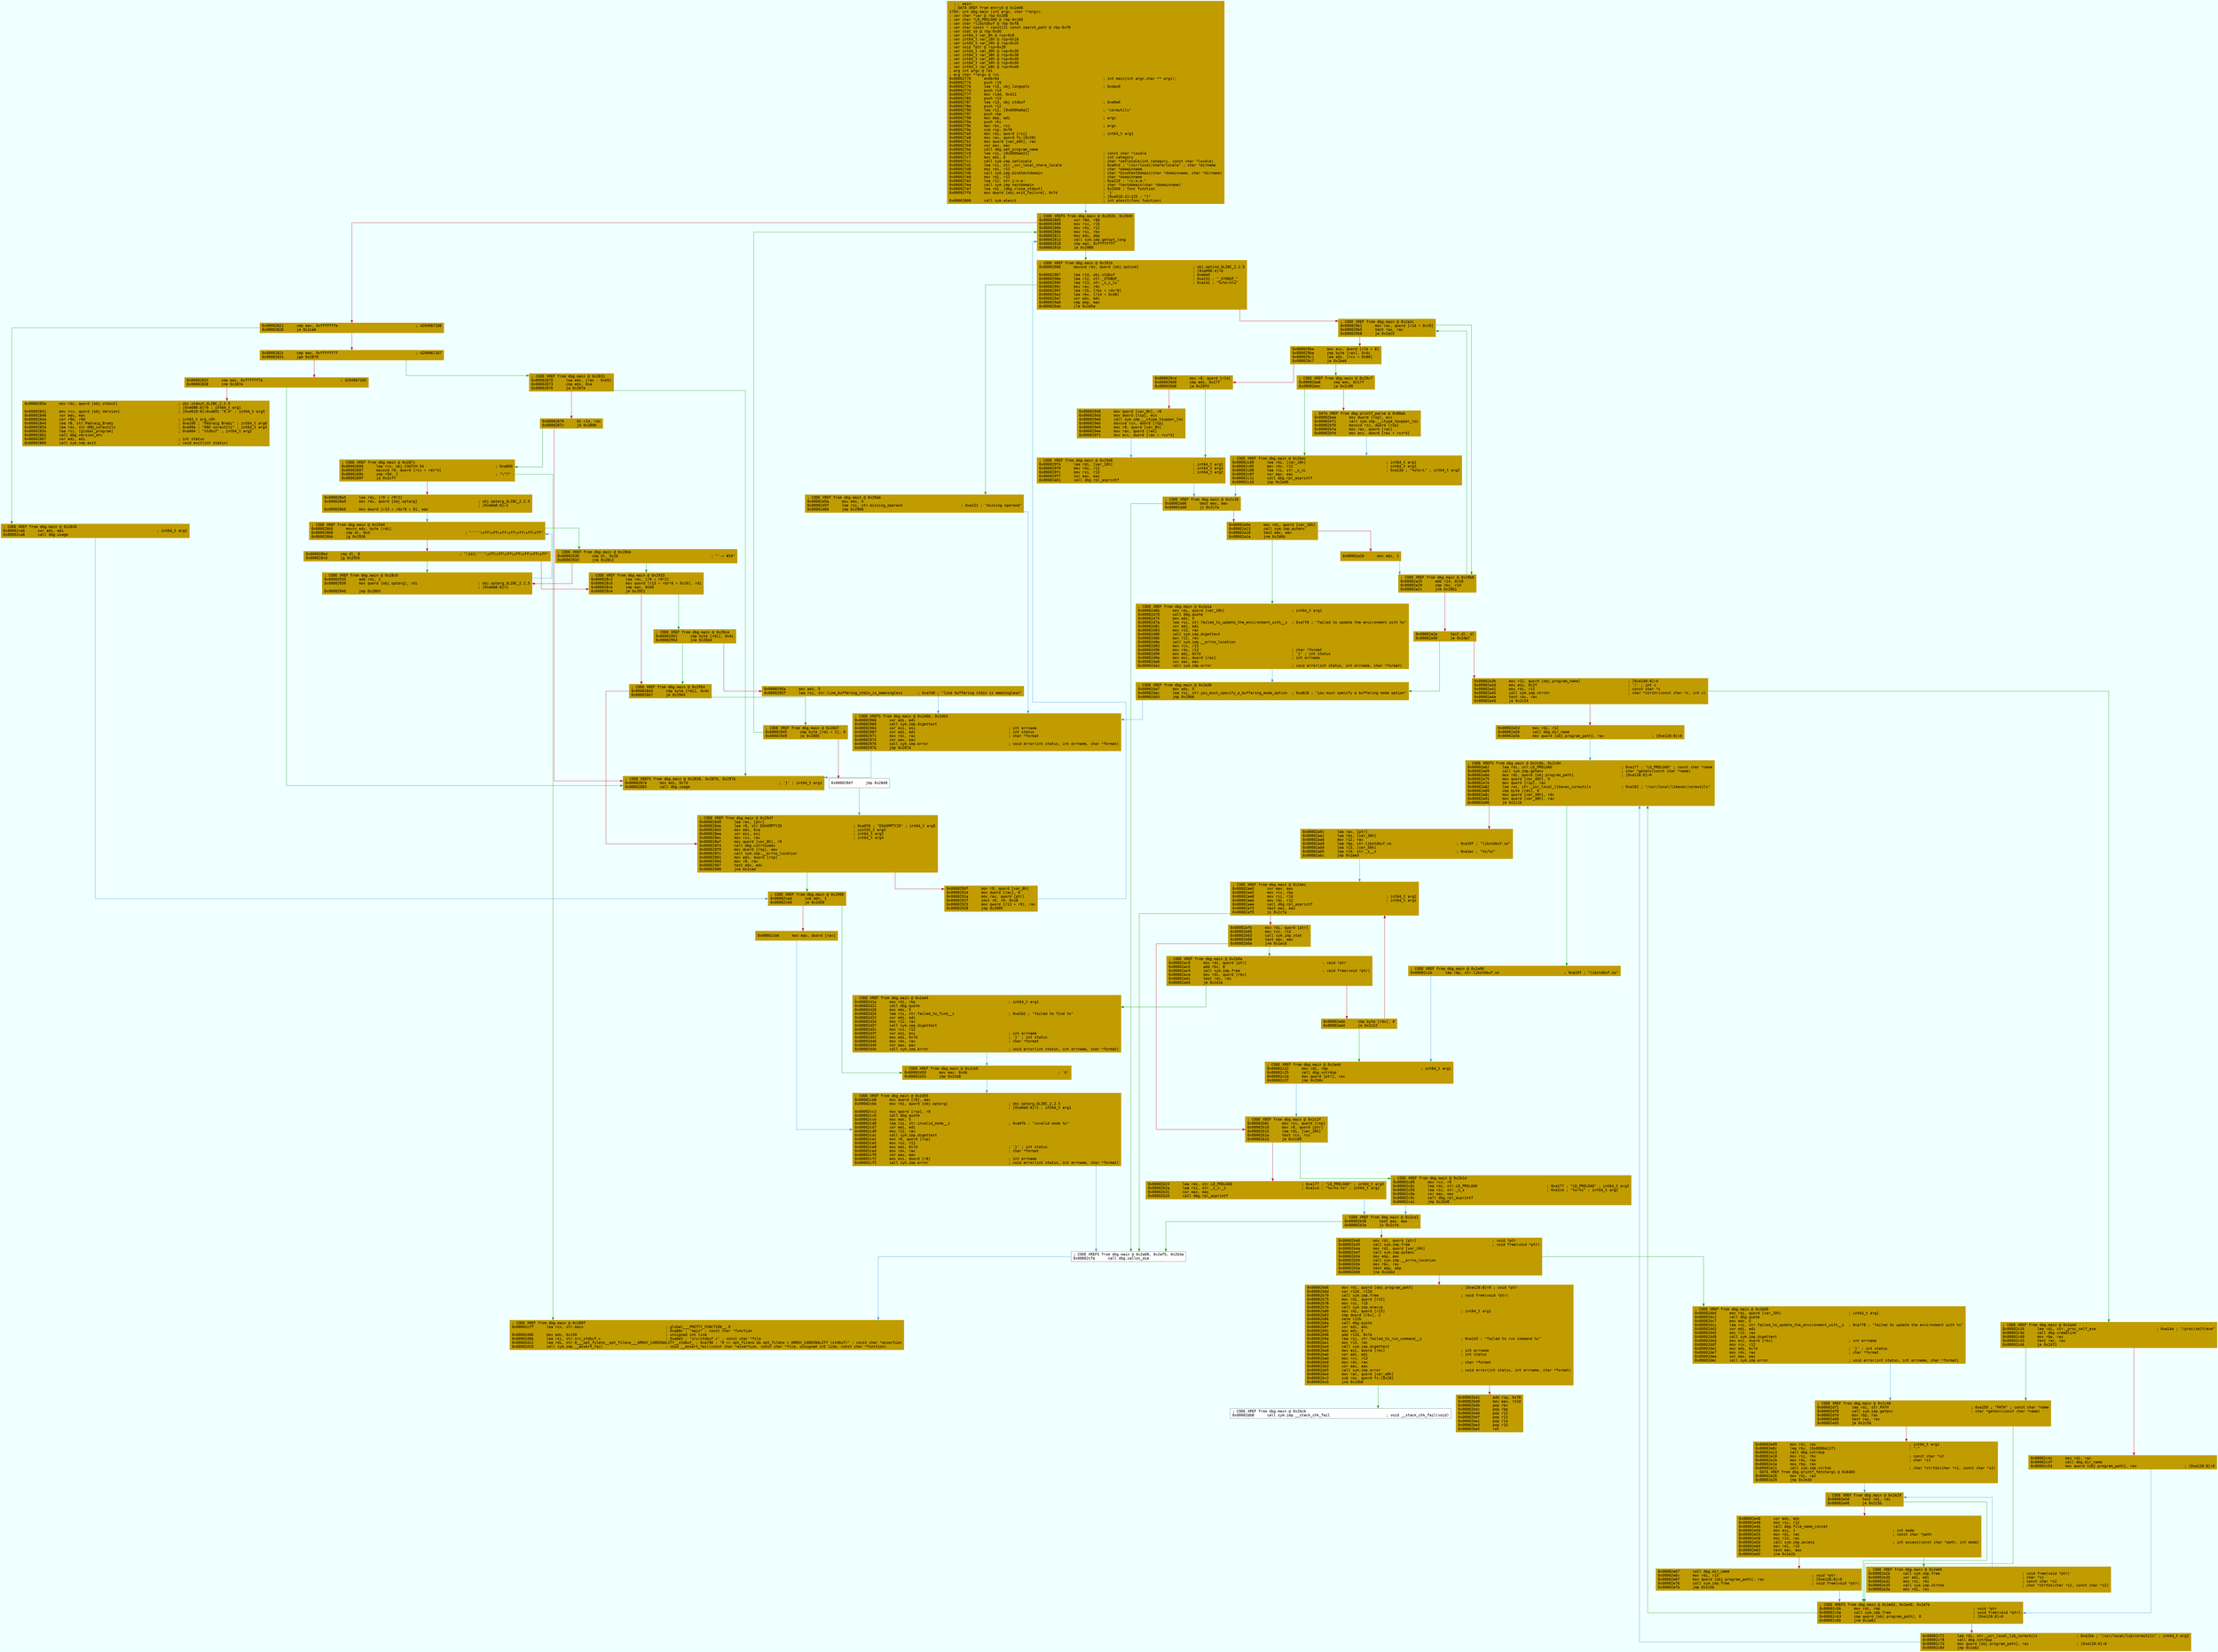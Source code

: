 digraph code {
	graph [bgcolor=azure fontsize=8 fontname="Courier" splines="ortho"];
	node [fillcolor=gray style=filled shape=box];
	edge [arrowhead="normal"];
	"0x00002770" [URL="dbg.main/0x00002770", fillcolor="#c19c00",color="#c19c00", fontname="Courier",label="  ;-- main:\l  ; DATA XREF from entry0 @ 0x2e98\l1793: int dbg.main (int argc, char **argv);\l; var char *var @ rbp-0x108\l; var char *LD_PRELOAD @ rbp-0x100\l; var char *libstdbuf @ rbp-0xf8\l; var char const * const[3] const search_path @ rbp-0xf0\l; var stat sb @ rbp-0xd0\l; var int64_t var_8h @ rsp+0x8\l; var int64_t var_18h @ rsp+0x18\l; var int64_t var_20h @ rsp+0x20\l; var void *ptr @ rsp+0x28\l; var int64_t var_30h @ rsp+0x30\l; var int64_t var_38h @ rsp+0x38\l; var int64_t var_40h @ rsp+0x40\l; var int64_t var_50h @ rsp+0x50\l; var int64_t var_e8h @ rsp+0xe8\l; arg int argc @ rdi\l; arg char **argv @ rsi\l0x00002770      endbr64                                                ; int main(int argc,char ** argv);\l0x00002774      push r15\l0x00002776      lea r15, obj.longopts                                  ; 0xdac0\l0x0000277d      push r14\l0x0000277f      mov r14d, 0x411\l0x00002785      push r13\l0x00002787      lea r13, obj.stdbuf                                    ; 0xe0e0\l0x0000278e      push r12\l0x00002790      lea r12, [0x0000a0a2]                                  ; \"coreutils\"\l0x00002797      push rbp\l0x00002798      mov ebp, edi                                           ; argc\l0x0000279a      push rbx\l0x0000279b      mov rbx, rsi                                           ; argv\l0x0000279e      sub rsp, 0xf8\l0x000027a5      mov rdi, qword [rsi]                                   ; int64_t arg1\l0x000027a8      mov rax, qword fs:[0x28]\l0x000027b1      mov qword [var_e8h], rax\l0x000027b9      xor eax, eax\l0x000027bb      call dbg.set_program_name\l0x000027c0      lea rsi, [0x0000ad21]                                  ; const char *locale\l0x000027c7      mov edi, 6                                             ; int category\l0x000027cc      call sym.imp.setlocale                                 ; char *setlocale(int category, const char *locale)\l0x000027d1      lea rsi, str._usr_local_share_locale                   ; 0xa0cb ; \"/usr/local/share/locale\" ; char *dirname\l0x000027d8      mov rdi, r12                                           ; char *domainname\l0x000027db      call sym.imp.bindtextdomain                            ; char *bindtextdomain(char *domainname, char *dirname)\l0x000027e0      mov rdi, r12                                           ; char *domainname\l0x000027e3      lea r12, str.i:o:e:                                    ; 0xa119 ; \"+i:o:e:\"\l0x000027ea      call sym.imp.textdomain                                ; char *textdomain(char *domainname)\l0x000027ef      lea rdi, [dbg.close_stdout]                            ; 0x33b0 ; func function\l0x000027f6      mov dword [obj.exit_failure], 0x7d                     ; '}'\l                                                                       ; [0xe018:4]=125 ; \"}\"\l0x00002800      call sym.atexit                                        ; int atexit(func function)\l"]
	"0x00002805" [URL="dbg.main/0x00002805", fillcolor="#c19c00",color="#c19c00", fontname="Courier",label="; CODE XREFS from dbg.main @ 0x2928, 0x2949\l0x00002805      xor r8d, r8d\l0x00002808      mov rcx, r15\l0x0000280b      mov rdx, r12\l0x0000280e      mov rsi, rbx\l0x00002811      mov edi, ebp\l0x00002813      call sym.imp.getopt_long\l0x00002818      cmp eax, 0xffffffff\l0x0000281b      je 0x2980\l"]
	"0x00002821" [URL="dbg.main/0x00002821", fillcolor="#c19c00",color="#c19c00", fontname="Courier",label="0x00002821      cmp eax, 0xffffff7e                                    ; 4294967166\l0x00002826      je 0x2ca6\l"]
	"0x0000282c" [URL="dbg.main/0x0000282c", fillcolor="#c19c00",color="#c19c00", fontname="Courier",label="0x0000282c      cmp eax, 0xffffff7f                                    ; 4294967167\l0x00002831      jge 0x2870\l"]
	"0x00002833" [URL="dbg.main/0x00002833", fillcolor="#c19c00",color="#c19c00", fontname="Courier",label="0x00002833      cmp eax, 0xffffff7d                                    ; 4294967165\l0x00002838      jne 0x287e\l"]
	"0x0000283a" [URL="dbg.main/0x0000283a", fillcolor="#c19c00",color="#c19c00", fontname="Courier",label="0x0000283a      mov rdi, qword [obj.stdout]                            ; obj.stdout_GLIBC_2.2.5\l                                                                       ; [0xe088:8]=0 ; int64_t arg1\l0x00002841      mov rcx, qword [obj.Version]                           ; [0xe010:8]=0xa891 \"9.0\" ; int64_t arg5\l0x00002848      xor eax, eax\l0x0000284a      xor r9d, r9d                                           ; int64_t arg_c0h\l0x0000284d      lea r8, str.Padraig_Brady                              ; 0xa10b ; \"Padraig Brady\" ; int64_t arg6\l0x00002854      lea rdx, str.GNU_coreutils                             ; 0xa09e ; \"GNU coreutils\" ; int64_t arg3\l0x0000285b      lea rsi, [global_program]                              ; 0xa004 ; \"stdbuf\" ; int64_t arg2\l0x00002862      call dbg.version_etc\l0x00002867      xor edi, edi                                           ; int status\l0x00002869      call sym.imp.exit                                      ; void exit(int status)\l"]
	"0x00002870" [URL="dbg.main/0x00002870", fillcolor="#c19c00",color="#c19c00", fontname="Courier",label="; CODE XREF from dbg.main @ 0x2831\l0x00002870      lea edx, [rax - 0x65]\l0x00002873      cmp edx, 0xa\l0x00002876      ja 0x287e\l"]
	"0x00002878" [URL="dbg.main/0x00002878", fillcolor="#c19c00",color="#c19c00", fontname="Courier",label="0x00002878      bt r14, rdx\l0x0000287c      jb 0x2890\l"]
	"0x0000287e" [URL="dbg.main/0x0000287e", fillcolor="#c19c00",color="#c19c00", fontname="Courier",label="; CODE XREFS from dbg.main @ 0x2838, 0x2876, 0x297b\l0x0000287e      mov edi, 0x7d                                          ; '}' ; int64_t arg1\l0x00002883      call dbg.usage\l"]
	"0x00002890" [URL="dbg.main/0x00002890", fillcolor="#c19c00",color="#c19c00", fontname="Courier",label="; CODE XREF from dbg.main @ 0x287c\l0x00002890      lea rcx, obj.CSWTCH.54                                 ; 0xa860\l0x00002897      movsxd r9, dword [rcx + rdx*4]\l0x0000289b      cmp r9d, 2                                             ; \"\\\"?\"\l0x0000289f      ja 0x2cff\l"]
	"0x000028a5" [URL="dbg.main/0x000028a5", fillcolor="#c19c00",color="#c19c00", fontname="Courier",label="0x000028a5      lea rdx, [r9 + r9*2]\l0x000028a9      mov rdi, qword [obj.optarg]                            ; obj.optarg_GLIBC_2.2.5\l                                                                       ; [0xe0a0:8]=1\l0x000028b0      mov dword [r13 + rdx*8 + 8], eax\l"]
	"0x000028b5" [URL="dbg.main/0x000028b5", fillcolor="#c19c00",color="#c19c00", fontname="Courier",label="; CODE XREF from dbg.main @ 0x2940\l0x000028b5      movzx edx, byte [rdi]\l0x000028b8      cmp dl, 0xd                                            ; \"''''\\xff\\xff\\xff\\xff\\xff\\xff\\xff\"\l0x000028bb      jg 0x2930\l"]
	"0x000028bd" [URL="dbg.main/0x000028bd", fillcolor="#c19c00",color="#c19c00", fontname="Courier",label="0x000028bd      cmp dl, 8                                              ; \"\\141\\''''\\xff\\xff\\xff\\xff\\xff\\xff\\xff\"\l0x000028c0      jg 0x2935\l"]
	"0x000028c2" [URL="dbg.main/0x000028c2", fillcolor="#c19c00",color="#c19c00", fontname="Courier",label="; CODE XREF from dbg.main @ 0x2933\l0x000028c2      lea rdx, [r9 + r9*2]\l0x000028c6      mov qword [r13 + rdx*8 + 0x10], rdi\l0x000028cb      cmp eax, 0x69\l0x000028ce      je 0x2951\l"]
	"0x000028d4" [URL="dbg.main/0x000028d4", fillcolor="#c19c00",color="#c19c00", fontname="Courier",label="; CODE XREF from dbg.main @ 0x2954\l0x000028d4      cmp byte [rdi], 0x4c\l0x000028d7      je 0x2945\l"]
	"0x000028d9" [URL="dbg.main/0x000028d9", fillcolor="#c19c00",color="#c19c00", fontname="Courier",label="; CODE XREF from dbg.main @ 0x294f\l0x000028d9      lea rax, [ptr]\l0x000028de      lea r8, str.EGkKMPTYZ0                                 ; 0xa0f0 ; \"EGkKMPTYZ0\" ; int64_t arg5\l0x000028e5      mov edx, 0xa                                           ; uint32_t arg3\l0x000028ea      xor esi, esi                                           ; int64_t arg2\l0x000028ec      mov rcx, rax                                           ; int64_t arg4\l0x000028ef      mov qword [var_8h], r9\l0x000028f4      call dbg.xstrtoumax\l0x000028f9      mov dword [rsp], eax\l0x000028fc      call sym.imp.__errno_location\l0x00002901      mov edx, dword [rsp]\l0x00002904      mov r8, rax\l0x00002907      test edx, edx\l0x00002909      jne 0x2cad\l"]
	"0x0000290f" [URL="dbg.main/0x0000290f", fillcolor="#c19c00",color="#c19c00", fontname="Courier",label="0x0000290f      mov r9, qword [var_8h]\l0x00002914      mov dword [rax], 0\l0x0000291a      mov rax, qword [ptr]\l0x0000291f      imul r9, r9, 0x18\l0x00002923      mov qword [r13 + r9], rax\l0x00002928      jmp 0x2805\l"]
	"0x00002930" [URL="dbg.main/0x00002930", fillcolor="#c19c00",color="#c19c00", fontname="Courier",label="; CODE XREF from dbg.main @ 0x28bb\l0x00002930      cmp dl, 0x20                                           ; \"'-+ #I0\"\l0x00002933      jne 0x28c2\l"]
	"0x00002935" [URL="dbg.main/0x00002935", fillcolor="#c19c00",color="#c19c00", fontname="Courier",label="; CODE XREF from dbg.main @ 0x28c0\l0x00002935      add rdi, 1\l0x00002939      mov qword [obj.optarg], rdi                            ; obj.optarg_GLIBC_2.2.5\l                                                                       ; [0xe0a0:8]=1\l0x00002940      jmp 0x28b5\l"]
	"0x00002945" [URL="dbg.main/0x00002945", fillcolor="#c19c00",color="#c19c00", fontname="Courier",label="; CODE XREF from dbg.main @ 0x28d7\l0x00002945      cmp byte [rdi + 1], 0\l0x00002949      je 0x2805\l"]
	"0x0000294f" [URL="dbg.main/0x0000294f", fillcolor="white",color="#767676", fontname="Courier",label="0x0000294f      jmp 0x28d9\l"]
	"0x00002951" [URL="dbg.main/0x00002951", fillcolor="#c19c00",color="#c19c00", fontname="Courier",label="; CODE XREF from dbg.main @ 0x28ce\l0x00002951      cmp byte [rdi], 0x4c\l0x00002954      jne 0x28d4\l"]
	"0x0000295a" [URL="dbg.main/0x0000295a", fillcolor="#c19c00",color="#c19c00", fontname="Courier",label="0x0000295a      mov edx, 5\l0x0000295f      lea rsi, str.line_buffering_stdin_is_meaningless       ; 0xa7d0 ; \"line buffering stdin is meaningless\"\l"]
	"0x00002966" [URL="dbg.main/0x00002966", fillcolor="#c19c00",color="#c19c00", fontname="Courier",label="; CODE XREFS from dbg.main @ 0x2d66, 0x2db3\l0x00002966      xor edi, edi\l0x00002968      call sym.imp.dcgettext\l0x0000296d      xor esi, esi                                           ; int errname\l0x0000296f      xor edi, edi                                           ; int status\l0x00002971      mov rdx, rax                                           ; char *format\l0x00002974      xor eax, eax\l0x00002976      call sym.imp.error                                     ; void error(int status, int errname, char *format)\l0x0000297b      jmp 0x287e\l"]
	"0x00002980" [URL="dbg.main/0x00002980", fillcolor="#c19c00",color="#c19c00", fontname="Courier",label="; CODE XREF from dbg.main @ 0x281b\l0x00002980      movsxd rdx, dword [obj.optind]                         ; obj.optind_GLIBC_2.2.5\l                                                                       ; [0xe090:4]=0\l0x00002987      lea r14, obj.stdbuf                                    ; 0xe0e0\l0x0000298e      lea r12, str._STDBUF_                                  ; 0xa131 ; \"_STDBUF_\"\l0x00002995      lea r13, str._s_c_lu                                   ; 0xa141 ; \"%s%c=%lu\"\l0x0000299c      mov rax, rdx\l0x0000299f      lea r15, [rbx + rdx*8]\l0x000029a3      lea rbx, [r14 + 0x48]\l0x000029a7      xor edx, edx\l0x000029a9      cmp ebp, eax\l0x000029ab      jle 0x2d5a\l"]
	"0x000029b1" [URL="dbg.main/0x000029b1", fillcolor="#c19c00",color="#c19c00", fontname="Courier",label="; CODE XREF from dbg.main @ 0x2a2c\l0x000029b1      mov rax, qword [r14 + 0x10]\l0x000029b5      test rax, rax\l0x000029b8      je 0x2a25\l"]
	"0x000029ba" [URL="dbg.main/0x000029ba", fillcolor="#c19c00",color="#c19c00", fontname="Courier",label="0x000029ba      mov ecx, dword [r14 + 8]\l0x000029be      cmp byte [rax], 0x4c\l0x000029c1      lea edx, [rcx + 0x80]\l0x000029c7      je 0x2be6\l"]
	"0x000029cd" [URL="dbg.main/0x000029cd", fillcolor="#c19c00",color="#c19c00", fontname="Courier",label="0x000029cd      mov r8, qword [r14]\l0x000029d0      cmp edx, 0x17f\l0x000029d6      ja 0x29f4\l"]
	"0x000029d8" [URL="dbg.main/0x000029d8", fillcolor="#c19c00",color="#c19c00", fontname="Courier",label="0x000029d8      mov qword [var_8h], r8\l0x000029dd      mov dword [rsp], ecx\l0x000029e0      call sym.imp.__ctype_toupper_loc\l0x000029e5      movsxd rcx, dword [rsp]\l0x000029e9      mov r8, qword [var_8h]\l0x000029ee      mov rax, qword [rax]\l0x000029f1      mov ecx, dword [rax + rcx*4]\l"]
	"0x000029f4" [URL="dbg.main/0x000029f4", fillcolor="#c19c00",color="#c19c00", fontname="Courier",label="; CODE XREF from dbg.main @ 0x29d6\l0x000029f4      lea rdi, [var_18h]                                     ; int64_t arg1\l0x000029f9      mov rdx, r12                                           ; int64_t arg3\l0x000029fc      mov rsi, r13                                           ; int64_t arg2\l0x000029ff      xor eax, eax\l0x00002a01      call dbg.rpl_asprintf\l"]
	"0x00002a06" [URL="dbg.main/0x00002a06", fillcolor="#c19c00",color="#c19c00", fontname="Courier",label="; CODE XREF from dbg.main @ 0x2c16\l0x00002a06      test eax, eax\l0x00002a08      js 0x2cfa\l"]
	"0x00002a0e" [URL="dbg.main/0x00002a0e", fillcolor="#c19c00",color="#c19c00", fontname="Courier",label="0x00002a0e      mov rdi, qword [var_18h]\l0x00002a13      call sym.imp.putenv\l0x00002a18      test eax, eax\l0x00002a1a      jne 0x2d6b\l"]
	"0x00002a20" [URL="dbg.main/0x00002a20", fillcolor="#c19c00",color="#c19c00", fontname="Courier",label="0x00002a20      mov edx, 1\l"]
	"0x00002a25" [URL="dbg.main/0x00002a25", fillcolor="#c19c00",color="#c19c00", fontname="Courier",label="; CODE XREF from dbg.main @ 0x29b8\l0x00002a25      add r14, 0x18\l0x00002a29      cmp rbx, r14\l0x00002a2c      jne 0x29b1\l"]
	"0x00002a2e" [URL="dbg.main/0x00002a2e", fillcolor="#c19c00",color="#c19c00", fontname="Courier",label="0x00002a2e      test dl, dl\l0x00002a30      je 0x2da7\l"]
	"0x00002a36" [URL="dbg.main/0x00002a36", fillcolor="#c19c00",color="#c19c00", fontname="Courier",label="0x00002a36      mov r12, qword [obj.program_name]                      ; [0xe140:8]=4\l0x00002a3d      mov esi, 0x2f                                          ; '/' ; int c\l0x00002a42      mov rdi, r12                                           ; const char *s\l0x00002a45      call sym.imp.strchr                                    ; char *strchr(const char *s, int c)\l0x00002a4a      test rax, rax\l0x00002a4d      je 0x2c34\l"]
	"0x00002a53" [URL="dbg.main/0x00002a53", fillcolor="#c19c00",color="#c19c00", fontname="Courier",label="0x00002a53      mov rdi, r12\l0x00002a56      call dbg.dir_name\l0x00002a5b      mov qword [obj.program_path], rax                      ; [0xe128:8]=0\l"]
	"0x00002a62" [URL="dbg.main/0x00002a62", fillcolor="#c19c00",color="#c19c00", fontname="Courier",label="; CODE XREFS from dbg.main @ 0x2c6b, 0x2c84\l0x00002a62      lea rdi, str.LD_PRELOAD                                ; 0xa177 ; \"LD_PRELOAD\" ; const char *name\l0x00002a69      call sym.imp.getenv                                    ; char *getenv(const char *name)\l0x00002a6e      mov rdx, qword [obj.program_path]                      ; [0xe128:8]=0\l0x00002a75      mov qword [var_40h], 0\l0x00002a7e      mov qword [rsp], rax\l0x00002a82      lea rax, str._usr_local_libexec_coreutils              ; 0xa182 ; \"/usr/local/libexec/coreutils\"\l0x00002a89      cmp byte [rdx], 0\l0x00002a8c      mov qword [var_30h], rdx\l0x00002a91      mov qword [var_38h], rax\l0x00002a96      je 0x2c1b\l"]
	"0x00002a9c" [URL="dbg.main/0x00002a9c", fillcolor="#c19c00",color="#c19c00", fontname="Courier",label="0x00002a9c      lea rax, [ptr]\l0x00002aa1      lea rbx, [var_30h]\l0x00002aa6      mov r12, rax\l0x00002aa9      lea rbp, str.libstdbuf.so                              ; 0xa19f ; \"libstdbuf.so\"\l0x00002ab0      lea r13, [var_50h]\l0x00002ab5      lea r14, str._s__s                                     ; 0xa1ac ; \"%s/%s\"\l0x00002abc      jmp 0x2ae3\l"]
	"0x00002ac0" [URL="dbg.main/0x00002ac0", fillcolor="#c19c00",color="#c19c00", fontname="Courier",label="; CODE XREF from dbg.main @ 0x2b0a\l0x00002ac0      mov rdi, qword [ptr]                                   ; void *ptr\l0x00002ac5      add rbx, 8\l0x00002ac9      call sym.imp.free                                      ; void free(void *ptr)\l0x00002ace      mov rdx, qword [rbx]\l0x00002ad1      test rdx, rdx\l0x00002ad4      je 0x2d1e\l"]
	"0x00002ada" [URL="dbg.main/0x00002ada", fillcolor="#c19c00",color="#c19c00", fontname="Courier",label="0x00002ada      cmp byte [rdx], 0\l0x00002add      je 0x2c22\l"]
	"0x00002ae3" [URL="dbg.main/0x00002ae3", fillcolor="#c19c00",color="#c19c00", fontname="Courier",label="; CODE XREF from dbg.main @ 0x2abc\l0x00002ae3      xor eax, eax\l0x00002ae5      mov rcx, rbp\l0x00002ae8      mov rsi, r14                                           ; int64_t arg2\l0x00002aeb      mov rdi, r12                                           ; int64_t arg1\l0x00002aee      call dbg.rpl_asprintf\l0x00002af3      test eax, eax\l0x00002af5      js 0x2cfa\l"]
	"0x00002afb" [URL="dbg.main/0x00002afb", fillcolor="#c19c00",color="#c19c00", fontname="Courier",label="0x00002afb      mov rdi, qword [ptr]\l0x00002b00      mov rsi, r13\l0x00002b03      call sym.imp.stat\l0x00002b08      test eax, eax\l0x00002b0a      jne 0x2ac0\l"]
	"0x00002b0c" [URL="dbg.main/0x00002b0c", fillcolor="#c19c00",color="#c19c00", fontname="Courier",label="; CODE XREF from dbg.main @ 0x2c2f\l0x00002b0c      mov rcx, qword [rsp]\l0x00002b10      mov r8, qword [ptr]\l0x00002b15      lea rdi, [var_20h]\l0x00002b1a      test rcx, rcx\l0x00002b1d      je 0x2c89\l"]
	"0x00002b23" [URL="dbg.main/0x00002b23", fillcolor="#c19c00",color="#c19c00", fontname="Courier",label="0x00002b23      lea rdx, str.LD_PRELOAD                                ; 0xa177 ; \"LD_PRELOAD\" ; int64_t arg3\l0x00002b2a      lea rsi, str._s_s:_s                                   ; 0xa1c4 ; \"%s=%s:%s\" ; int64_t arg2\l0x00002b31      xor eax, eax\l0x00002b33      call dbg.rpl_asprintf\l"]
	"0x00002b38" [URL="dbg.main/0x00002b38", fillcolor="#c19c00",color="#c19c00", fontname="Courier",label="; CODE XREF from dbg.main @ 0x2ca1\l0x00002b38      test eax, eax\l0x00002b3a      js 0x2cfa\l"]
	"0x00002b40" [URL="dbg.main/0x00002b40", fillcolor="#c19c00",color="#c19c00", fontname="Courier",label="0x00002b40      mov rdi, qword [ptr]                                   ; void *ptr\l0x00002b45      call sym.imp.free                                      ; void free(void *ptr)\l0x00002b4a      mov rdi, qword [var_20h]\l0x00002b4f      call sym.imp.putenv\l0x00002b54      mov ebp, eax\l0x00002b56      call sym.imp.__errno_location\l0x00002b5b      mov rbx, rax\l0x00002b5e      test ebp, ebp\l0x00002b60      jne 0x2dbd\l"]
	"0x00002b66" [URL="dbg.main/0x00002b66", fillcolor="#c19c00",color="#c19c00", fontname="Courier",label="0x00002b66      mov rdi, qword [obj.program_path]                      ; [0xe128:8]=0 ; void *ptr\l0x00002b6d      xor r12d, r12d\l0x00002b70      call sym.imp.free                                      ; void free(void *ptr)\l0x00002b75      mov rdi, qword [r15]\l0x00002b78      mov rsi, r15\l0x00002b7b      call sym.imp.execvp\l0x00002b80      mov rdi, qword [r15]                                   ; int64_t arg1\l0x00002b83      cmp dword [rbx], 2\l0x00002b86      sete r12b\l0x00002b8a      call dbg.quote\l0x00002b8f      xor edi, edi\l0x00002b91      mov edx, 5\l0x00002b96      add r12d, 0x7e\l0x00002b9a      lea rsi, str.failed_to_run_command__s                  ; 0xa1d3 ; \"failed to run command %s\"\l0x00002ba1      mov r13, rax\l0x00002ba4      call sym.imp.dcgettext\l0x00002ba9      mov esi, dword [rbx]                                   ; int errname\l0x00002bab      xor edi, edi                                           ; int status\l0x00002bad      mov rcx, r13\l0x00002bb0      mov rdx, rax                                           ; char *format\l0x00002bb3      xor eax, eax\l0x00002bb5      call sym.imp.error                                     ; void error(int status, int errname, char *format)\l0x00002bba      mov rax, qword [var_e8h]\l0x00002bc2      sub rax, qword fs:[0x28]\l0x00002bcb      jne 0x2db8\l"]
	"0x00002bd1" [URL="dbg.main/0x00002bd1", fillcolor="#c19c00",color="#c19c00", fontname="Courier",label="0x00002bd1      add rsp, 0xf8\l0x00002bd8      mov eax, r12d\l0x00002bdb      pop rbx\l0x00002bdc      pop rbp\l0x00002bdd      pop r12\l0x00002bdf      pop r13\l0x00002be1      pop r14\l0x00002be3      pop r15\l0x00002be5      ret\l"]
	"0x00002be6" [URL="dbg.main/0x00002be6", fillcolor="#c19c00",color="#c19c00", fontname="Courier",label="; CODE XREF from dbg.main @ 0x29c7\l0x00002be6      cmp edx, 0x17f\l0x00002bec      ja 0x2c00\l"]
	"0x00002bee" [URL="dbg.main/0x00002bee", fillcolor="#c19c00",color="#c19c00", fontname="Courier",label="; DATA XREF from dbg.printf_parse @ 0x88ab\l0x00002bee      mov dword [rsp], ecx\l0x00002bf1      call sym.imp.__ctype_toupper_loc\l0x00002bf6      movsxd rcx, dword [rsp]\l0x00002bfa      mov rax, qword [rax]\l0x00002bfd      mov ecx, dword [rax + rcx*4]\l"]
	"0x00002c00" [URL="dbg.main/0x00002c00", fillcolor="#c19c00",color="#c19c00", fontname="Courier",label="; CODE XREF from dbg.main @ 0x2bec\l0x00002c00      lea rdi, [var_18h]                                     ; int64_t arg1\l0x00002c05      mov rdx, r12                                           ; int64_t arg3\l0x00002c08      lea rsi, str._s_cL                                     ; 0xa13a ; \"%s%c=L\" ; int64_t arg2\l0x00002c0f      xor eax, eax\l0x00002c11      call dbg.rpl_asprintf\l0x00002c16      jmp 0x2a06\l"]
	"0x00002c1b" [URL="dbg.main/0x00002c1b", fillcolor="#c19c00",color="#c19c00", fontname="Courier",label="; CODE XREF from dbg.main @ 0x2a96\l0x00002c1b      lea rbp, str.libstdbuf.so                              ; 0xa19f ; \"libstdbuf.so\"\l"]
	"0x00002c22" [URL="dbg.main/0x00002c22", fillcolor="#c19c00",color="#c19c00", fontname="Courier",label="; CODE XREF from dbg.main @ 0x2add\l0x00002c22      mov rdi, rbp                                           ; int64_t arg1\l0x00002c25      call dbg.xstrdup\l0x00002c2a      mov qword [ptr], rax\l0x00002c2f      jmp 0x2b0c\l"]
	"0x00002c34" [URL="dbg.main/0x00002c34", fillcolor="#c19c00",color="#c19c00", fontname="Courier",label="; CODE XREF from dbg.main @ 0x2a4d\l0x00002c34      lea rdi, str._proc_self_exe                            ; 0xa14a ; \"/proc/self/exe\"\l0x00002c3b      call dbg.xreadlink\l0x00002c40      mov rbp, rax\l0x00002c43      test rax, rax\l0x00002c46      je 0x2df1\l"]
	"0x00002c4c" [URL="dbg.main/0x00002c4c", fillcolor="#c19c00",color="#c19c00", fontname="Courier",label="0x00002c4c      mov rdi, rax\l0x00002c4f      call dbg.dir_name\l0x00002c54      mov qword [obj.program_path], rax                      ; [0xe128:8]=0\l"]
	"0x00002c5b" [URL="dbg.main/0x00002c5b", fillcolor="#c19c00",color="#c19c00", fontname="Courier",label="; CODE XREFS from dbg.main @ 0x2e03, 0x2e40, 0x2e7b\l0x00002c5b      mov rdi, rbp                                           ; void *ptr\l0x00002c5e      call sym.imp.free                                      ; void free(void *ptr)\l0x00002c63      cmp qword [obj.program_path], 0                        ; [0xe128:8]=0\l0x00002c6b      jne 0x2a62\l"]
	"0x00002c71" [URL="dbg.main/0x00002c71", fillcolor="#c19c00",color="#c19c00", fontname="Courier",label="0x00002c71      lea rdi, str._usr_local_lib_coreutils                  ; 0xa15e ; \"/usr/local/lib/coreutils\" ; int64_t arg1\l0x00002c78      call dbg.xstrdup\l0x00002c7d      mov qword [obj.program_path], rax                      ; [0xe128:8]=0\l0x00002c84      jmp 0x2a62\l"]
	"0x00002c89" [URL="dbg.main/0x00002c89", fillcolor="#c19c00",color="#c19c00", fontname="Courier",label="; CODE XREF from dbg.main @ 0x2b1d\l0x00002c89      mov rcx, r8\l0x00002c8c      lea rdx, str.LD_PRELOAD                                ; 0xa177 ; \"LD_PRELOAD\" ; int64_t arg3\l0x00002c93      lea rsi, str._s_s                                      ; 0xa1cd ; \"%s=%s\" ; int64_t arg2\l0x00002c9a      xor eax, eax\l0x00002c9c      call dbg.rpl_asprintf\l0x00002ca1      jmp 0x2b38\l"]
	"0x00002ca6" [URL="dbg.main/0x00002ca6", fillcolor="#c19c00",color="#c19c00", fontname="Courier",label="; CODE XREF from dbg.main @ 0x2826\l0x00002ca6      xor edi, edi                                           ; int64_t arg1\l0x00002ca8      call dbg.usage\l"]
	"0x00002cad" [URL="dbg.main/0x00002cad", fillcolor="#c19c00",color="#c19c00", fontname="Courier",label="; CODE XREF from dbg.main @ 0x2909\l0x00002cad      sub edx, 1\l0x00002cb0      je 0x2d50\l"]
	"0x00002cb6" [URL="dbg.main/0x00002cb6", fillcolor="#c19c00",color="#c19c00", fontname="Courier",label="0x00002cb6      mov eax, dword [rax]\l"]
	"0x00002cb8" [URL="dbg.main/0x00002cb8", fillcolor="#c19c00",color="#c19c00", fontname="Courier",label="; CODE XREF from dbg.main @ 0x2d55\l0x00002cb8      mov dword [r8], eax\l0x00002cbb      mov rdi, qword [obj.optarg]                            ; obj.optarg_GLIBC_2.2.5\l                                                                       ; [0xe0a0:8]=1 ; int64_t arg1\l0x00002cc2      mov qword [rsp], r8\l0x00002cc6      call dbg.quote\l0x00002ccb      mov edx, 5\l0x00002cd0      lea rsi, str.invalid_mode__s                           ; 0xa0fb ; \"invalid mode %s\"\l0x00002cd7      xor edi, edi\l0x00002cd9      mov r12, rax\l0x00002cdc      call sym.imp.dcgettext\l0x00002ce1      mov r8, qword [rsp]\l0x00002ce5      mov rcx, r12\l0x00002ce8      mov edi, 0x7d                                          ; '}' ; int status\l0x00002ced      mov rdx, rax                                           ; char *format\l0x00002cf0      xor eax, eax\l0x00002cf2      mov esi, dword [r8]                                    ; int errname\l0x00002cf5      call sym.imp.error                                     ; void error(int status, int errname, char *format)\l"]
	"0x00002cfa" [URL="dbg.main/0x00002cfa", fillcolor="white",color="#767676", fontname="Courier",label="; CODE XREFS from dbg.main @ 0x2a08, 0x2af5, 0x2b3a\l0x00002cfa      call dbg.xalloc_die\l"]
	"0x00002cff" [URL="dbg.main/0x00002cff", fillcolor="#c19c00",color="#c19c00", fontname="Courier",label="; CODE XREF from dbg.main @ 0x289f\l0x00002cff      lea rcx, str.main                                      ; global___PRETTY_FUNCTION__.0\l                                                                       ; 0xa88c ; \"main\" ; const char *function\l0x00002d06      mov edx, 0x150                                         ; unsigned int line\l0x00002d0b      lea rsi, str.src_stdbuf.c                              ; 0xa0e3 ; \"src/stdbuf.c\" ; const char *file\l0x00002d12      lea rdi, str.0___opt_fileno__opt_fileno___ARRAY_CARDINALITY__stdbuf_ ; 0xa790 ; \"0 <= opt_fileno && opt_fileno < ARRAY_CARDINALITY (stdbuf)\" ; const char *assertion\l0x00002d19      call sym.imp.__assert_fail                             ; void __assert_fail(const char *assertion, const char *file, unsigned int line, const char *function)\l"]
	"0x00002d1e" [URL="dbg.main/0x00002d1e", fillcolor="#c19c00",color="#c19c00", fontname="Courier",label="; CODE XREF from dbg.main @ 0x2ad4\l0x00002d1e      mov rdi, rbp                                           ; int64_t arg1\l0x00002d21      call dbg.quote\l0x00002d26      mov edx, 5\l0x00002d2b      lea rsi, str.failed_to_find__s                         ; 0xa1b2 ; \"failed to find %s\"\l0x00002d32      xor edi, edi\l0x00002d34      mov r12, rax\l0x00002d37      call sym.imp.dcgettext\l0x00002d3c      mov rcx, r12\l0x00002d3f      xor esi, esi                                           ; int errname\l0x00002d41      mov edi, 0x7d                                          ; '}' ; int status\l0x00002d46      mov rdx, rax                                           ; char *format\l0x00002d49      xor eax, eax\l0x00002d4b      call sym.imp.error                                     ; void error(int status, int errname, char *format)\l"]
	"0x00002d50" [URL="dbg.main/0x00002d50", fillcolor="#c19c00",color="#c19c00", fontname="Courier",label="; CODE XREF from dbg.main @ 0x2cb0\l0x00002d50      mov eax, 0x4b                                          ; 'K'\l0x00002d55      jmp 0x2cb8\l"]
	"0x00002d5a" [URL="dbg.main/0x00002d5a", fillcolor="#c19c00",color="#c19c00", fontname="Courier",label="; CODE XREF from dbg.main @ 0x29ab\l0x00002d5a      mov edx, 5\l0x00002d5f      lea rsi, str.missing_operand                           ; 0xa121 ; \"missing operand\"\l0x00002d66      jmp 0x2966\l"]
	"0x00002d6b" [URL="dbg.main/0x00002d6b", fillcolor="#c19c00",color="#c19c00", fontname="Courier",label="; CODE XREF from dbg.main @ 0x2a1a\l0x00002d6b      mov rdi, qword [var_18h]                               ; int64_t arg1\l0x00002d70      call dbg.quote\l0x00002d75      mov edx, 5\l0x00002d7a      lea rsi, str.failed_to_update_the_environment_with__s  ; 0xa7f8 ; \"failed to update the environment with %s\"\l0x00002d81      xor edi, edi\l0x00002d83      mov r13, rax\l0x00002d86      call sym.imp.dcgettext\l0x00002d8b      mov r12, rax\l0x00002d8e      call sym.imp.__errno_location\l0x00002d93      mov rcx, r13\l0x00002d96      mov rdx, r12                                           ; char *format\l0x00002d99      mov edi, 0x7d                                          ; '}' ; int status\l0x00002d9e      mov esi, dword [rax]                                   ; int errname\l0x00002da0      xor eax, eax\l0x00002da2      call sym.imp.error                                     ; void error(int status, int errname, char *format)\l"]
	"0x00002da7" [URL="dbg.main/0x00002da7", fillcolor="#c19c00",color="#c19c00", fontname="Courier",label="; CODE XREF from dbg.main @ 0x2a30\l0x00002da7      mov edx, 5\l0x00002dac      lea rsi, str.you_must_specify_a_buffering_mode_option  ; 0xa828 ; \"you must specify a buffering mode option\"\l0x00002db3      jmp 0x2966\l"]
	"0x00002db8" [URL="dbg.main/0x00002db8", fillcolor="white",color="#767676", fontname="Courier",label="; CODE XREF from dbg.main @ 0x2bcb\l0x00002db8      call sym.imp.__stack_chk_fail                          ; void __stack_chk_fail(void)\l"]
	"0x00002dbd" [URL="dbg.main/0x00002dbd", fillcolor="#c19c00",color="#c19c00", fontname="Courier",label="; CODE XREF from dbg.main @ 0x2b60\l0x00002dbd      mov rdi, qword [var_20h]                               ; int64_t arg1\l0x00002dc2      call dbg.quote\l0x00002dc7      mov edx, 5\l0x00002dcc      lea rsi, str.failed_to_update_the_environment_with__s  ; 0xa7f8 ; \"failed to update the environment with %s\"\l0x00002dd3      xor edi, edi\l0x00002dd5      mov r12, rax\l0x00002dd8      call sym.imp.dcgettext\l0x00002ddd      mov esi, dword [rbx]                                   ; int errname\l0x00002ddf      mov rcx, r12\l0x00002de2      mov edi, 0x7d                                          ; '}' ; int status\l0x00002de7      mov rdx, rax                                           ; char *format\l0x00002dea      xor eax, eax\l0x00002dec      call sym.imp.error                                     ; void error(int status, int errname, char *format)\l"]
	"0x00002df1" [URL="dbg.main/0x00002df1", fillcolor="#c19c00",color="#c19c00", fontname="Courier",label="; CODE XREF from dbg.main @ 0x2c46\l0x00002df1      lea rdi, str.PATH                                      ; 0xa159 ; \"PATH\" ; const char *name\l0x00002df8      call sym.imp.getenv                                    ; char *getenv(const char *name)\l0x00002dfd      mov rbp, rax\l0x00002e00      test rax, rax\l0x00002e03      je 0x2c5b\l"]
	"0x00002e09" [URL="dbg.main/0x00002e09", fillcolor="#c19c00",color="#c19c00", fontname="Courier",label="0x00002e09      mov rdi, rax                                           ; int64_t arg1\l0x00002e0c      lea rbx, [0x0000a11f]                                  ; \":\"\l0x00002e13      call dbg.xstrdup\l0x00002e18      mov rsi, rbx                                           ; const char *s2\l0x00002e1b      mov rdi, rax                                           ; char *s1\l0x00002e1e      mov rbp, rax\l0x00002e21      call sym.imp.strtok                                    ; char *strtok(char *s1, const char *s2)\l; DATA XREF from dbg.printf_fetchargs @ 0x8483\l0x00002e26      mov rdi, rax\l0x00002e29      jmp 0x2e3d\l"]
	"0x00002e2b" [URL="dbg.main/0x00002e2b", fillcolor="#c19c00",color="#c19c00", fontname="Courier",label="; CODE XREF from dbg.main @ 0x2e65\l0x00002e2b      call sym.imp.free                                      ; void free(void *ptr)\l0x00002e30      xor edi, edi                                           ; char *s1\l0x00002e32      mov rsi, rbx                                           ; const char *s2\l0x00002e35      call sym.imp.strtok                                    ; char *strtok(char *s1, const char *s2)\l0x00002e3a      mov rdi, rax\l"]
	"0x00002e3d" [URL="dbg.main/0x00002e3d", fillcolor="#c19c00",color="#c19c00", fontname="Courier",label="; CODE XREF from dbg.main @ 0x2e29\l0x00002e3d      test rdi, rdi\l0x00002e40      je 0x2c5b\l"]
	"0x00002e46" [URL="dbg.main/0x00002e46", fillcolor="#c19c00",color="#c19c00", fontname="Courier",label="0x00002e46      xor edx, edx\l0x00002e48      mov rsi, r12\l0x00002e4b      call dbg.file_name_concat\l0x00002e50      mov esi, 1                                             ; int mode\l0x00002e55      mov rdi, rax                                           ; const char *path\l0x00002e58      mov r13, rax\l0x00002e5b      call sym.imp.access                                    ; int access(const char *path, int mode)\l0x00002e60      mov rdi, r13\l0x00002e63      test eax, eax\l0x00002e65      jne 0x2e2b\l"]
	"0x00002e67" [URL="dbg.main/0x00002e67", fillcolor="#c19c00",color="#c19c00", fontname="Courier",label="0x00002e67      call dbg.dir_name\l0x00002e6c      mov rdi, r13                                           ; void *ptr\l0x00002e6f      mov qword [obj.program_path], rax                      ; [0xe128:8]=0\l0x00002e76      call sym.imp.free                                      ; void free(void *ptr)\l0x00002e7b      jmp 0x2c5b\l"]
        "0x00002770" -> "0x00002805" [color="#3a96dd"];
        "0x00002805" -> "0x00002980" [color="#13a10e"];
        "0x00002805" -> "0x00002821" [color="#c50f1f"];
        "0x00002821" -> "0x00002ca6" [color="#13a10e"];
        "0x00002821" -> "0x0000282c" [color="#c50f1f"];
        "0x0000282c" -> "0x00002870" [color="#13a10e"];
        "0x0000282c" -> "0x00002833" [color="#c50f1f"];
        "0x00002833" -> "0x0000287e" [color="#13a10e"];
        "0x00002833" -> "0x0000283a" [color="#c50f1f"];
        "0x00002870" -> "0x0000287e" [color="#13a10e"];
        "0x00002870" -> "0x00002878" [color="#c50f1f"];
        "0x00002878" -> "0x00002890" [color="#13a10e"];
        "0x00002878" -> "0x0000287e" [color="#c50f1f"];
        "0x00002890" -> "0x00002cff" [color="#13a10e"];
        "0x00002890" -> "0x000028a5" [color="#c50f1f"];
        "0x000028a5" -> "0x000028b5" [color="#3a96dd"];
        "0x000028b5" -> "0x00002930" [color="#13a10e"];
        "0x000028b5" -> "0x000028bd" [color="#c50f1f"];
        "0x000028bd" -> "0x00002935" [color="#13a10e"];
        "0x000028bd" -> "0x000028c2" [color="#c50f1f"];
        "0x000028c2" -> "0x00002951" [color="#13a10e"];
        "0x000028c2" -> "0x000028d4" [color="#c50f1f"];
        "0x000028d4" -> "0x00002945" [color="#13a10e"];
        "0x000028d4" -> "0x000028d9" [color="#c50f1f"];
        "0x000028d9" -> "0x00002cad" [color="#13a10e"];
        "0x000028d9" -> "0x0000290f" [color="#c50f1f"];
        "0x0000290f" -> "0x00002805" [color="#3a96dd"];
        "0x00002930" -> "0x000028c2" [color="#13a10e"];
        "0x00002930" -> "0x00002935" [color="#c50f1f"];
        "0x00002935" -> "0x000028b5" [color="#3a96dd"];
        "0x00002945" -> "0x00002805" [color="#13a10e"];
        "0x00002945" -> "0x0000294f" [color="#c50f1f"];
        "0x0000294f" -> "0x000028d9" [color="#3a96dd"];
        "0x00002951" -> "0x000028d4" [color="#13a10e"];
        "0x00002951" -> "0x0000295a" [color="#c50f1f"];
        "0x0000295a" -> "0x00002966" [color="#3a96dd"];
        "0x00002966" -> "0x0000287e" [color="#3a96dd"];
        "0x00002980" -> "0x00002d5a" [color="#13a10e"];
        "0x00002980" -> "0x000029b1" [color="#c50f1f"];
        "0x000029b1" -> "0x00002a25" [color="#13a10e"];
        "0x000029b1" -> "0x000029ba" [color="#c50f1f"];
        "0x000029ba" -> "0x00002be6" [color="#13a10e"];
        "0x000029ba" -> "0x000029cd" [color="#c50f1f"];
        "0x000029cd" -> "0x000029f4" [color="#13a10e"];
        "0x000029cd" -> "0x000029d8" [color="#c50f1f"];
        "0x000029d8" -> "0x000029f4" [color="#3a96dd"];
        "0x000029f4" -> "0x00002a06" [color="#3a96dd"];
        "0x00002a06" -> "0x00002cfa" [color="#13a10e"];
        "0x00002a06" -> "0x00002a0e" [color="#c50f1f"];
        "0x00002a0e" -> "0x00002d6b" [color="#13a10e"];
        "0x00002a0e" -> "0x00002a20" [color="#c50f1f"];
        "0x00002a20" -> "0x00002a25" [color="#3a96dd"];
        "0x00002a25" -> "0x000029b1" [color="#13a10e"];
        "0x00002a25" -> "0x00002a2e" [color="#c50f1f"];
        "0x00002a2e" -> "0x00002da7" [color="#13a10e"];
        "0x00002a2e" -> "0x00002a36" [color="#c50f1f"];
        "0x00002a36" -> "0x00002c34" [color="#13a10e"];
        "0x00002a36" -> "0x00002a53" [color="#c50f1f"];
        "0x00002a53" -> "0x00002a62" [color="#3a96dd"];
        "0x00002a62" -> "0x00002c1b" [color="#13a10e"];
        "0x00002a62" -> "0x00002a9c" [color="#c50f1f"];
        "0x00002a9c" -> "0x00002ae3" [color="#3a96dd"];
        "0x00002ac0" -> "0x00002d1e" [color="#13a10e"];
        "0x00002ac0" -> "0x00002ada" [color="#c50f1f"];
        "0x00002ada" -> "0x00002c22" [color="#13a10e"];
        "0x00002ada" -> "0x00002ae3" [color="#c50f1f"];
        "0x00002ae3" -> "0x00002cfa" [color="#13a10e"];
        "0x00002ae3" -> "0x00002afb" [color="#c50f1f"];
        "0x00002afb" -> "0x00002ac0" [color="#13a10e"];
        "0x00002afb" -> "0x00002b0c" [color="#c50f1f"];
        "0x00002b0c" -> "0x00002c89" [color="#13a10e"];
        "0x00002b0c" -> "0x00002b23" [color="#c50f1f"];
        "0x00002b23" -> "0x00002b38" [color="#3a96dd"];
        "0x00002b38" -> "0x00002cfa" [color="#13a10e"];
        "0x00002b38" -> "0x00002b40" [color="#c50f1f"];
        "0x00002b40" -> "0x00002dbd" [color="#13a10e"];
        "0x00002b40" -> "0x00002b66" [color="#c50f1f"];
        "0x00002b66" -> "0x00002db8" [color="#13a10e"];
        "0x00002b66" -> "0x00002bd1" [color="#c50f1f"];
        "0x00002be6" -> "0x00002c00" [color="#13a10e"];
        "0x00002be6" -> "0x00002bee" [color="#c50f1f"];
        "0x00002bee" -> "0x00002c00" [color="#3a96dd"];
        "0x00002c00" -> "0x00002a06" [color="#3a96dd"];
        "0x00002c1b" -> "0x00002c22" [color="#3a96dd"];
        "0x00002c22" -> "0x00002b0c" [color="#3a96dd"];
        "0x00002c34" -> "0x00002df1" [color="#13a10e"];
        "0x00002c34" -> "0x00002c4c" [color="#c50f1f"];
        "0x00002c4c" -> "0x00002c5b" [color="#3a96dd"];
        "0x00002c5b" -> "0x00002a62" [color="#13a10e"];
        "0x00002c5b" -> "0x00002c71" [color="#c50f1f"];
        "0x00002c71" -> "0x00002a62" [color="#3a96dd"];
        "0x00002c89" -> "0x00002b38" [color="#3a96dd"];
        "0x00002ca6" -> "0x00002cad" [color="#3a96dd"];
        "0x00002cad" -> "0x00002d50" [color="#13a10e"];
        "0x00002cad" -> "0x00002cb6" [color="#c50f1f"];
        "0x00002cb6" -> "0x00002cb8" [color="#3a96dd"];
        "0x00002cb8" -> "0x00002cfa" [color="#3a96dd"];
        "0x00002cfa" -> "0x00002cff" [color="#3a96dd"];
        "0x00002d1e" -> "0x00002d50" [color="#3a96dd"];
        "0x00002d50" -> "0x00002cb8" [color="#3a96dd"];
        "0x00002d5a" -> "0x00002966" [color="#3a96dd"];
        "0x00002d6b" -> "0x00002da7" [color="#3a96dd"];
        "0x00002da7" -> "0x00002966" [color="#3a96dd"];
        "0x00002dbd" -> "0x00002df1" [color="#3a96dd"];
        "0x00002df1" -> "0x00002c5b" [color="#13a10e"];
        "0x00002df1" -> "0x00002e09" [color="#c50f1f"];
        "0x00002e09" -> "0x00002e3d" [color="#3a96dd"];
        "0x00002e2b" -> "0x00002e3d" [color="#3a96dd"];
        "0x00002e3d" -> "0x00002c5b" [color="#13a10e"];
        "0x00002e3d" -> "0x00002e46" [color="#c50f1f"];
        "0x00002e46" -> "0x00002e2b" [color="#13a10e"];
        "0x00002e46" -> "0x00002e67" [color="#c50f1f"];
        "0x00002e67" -> "0x00002c5b" [color="#3a96dd"];
}

